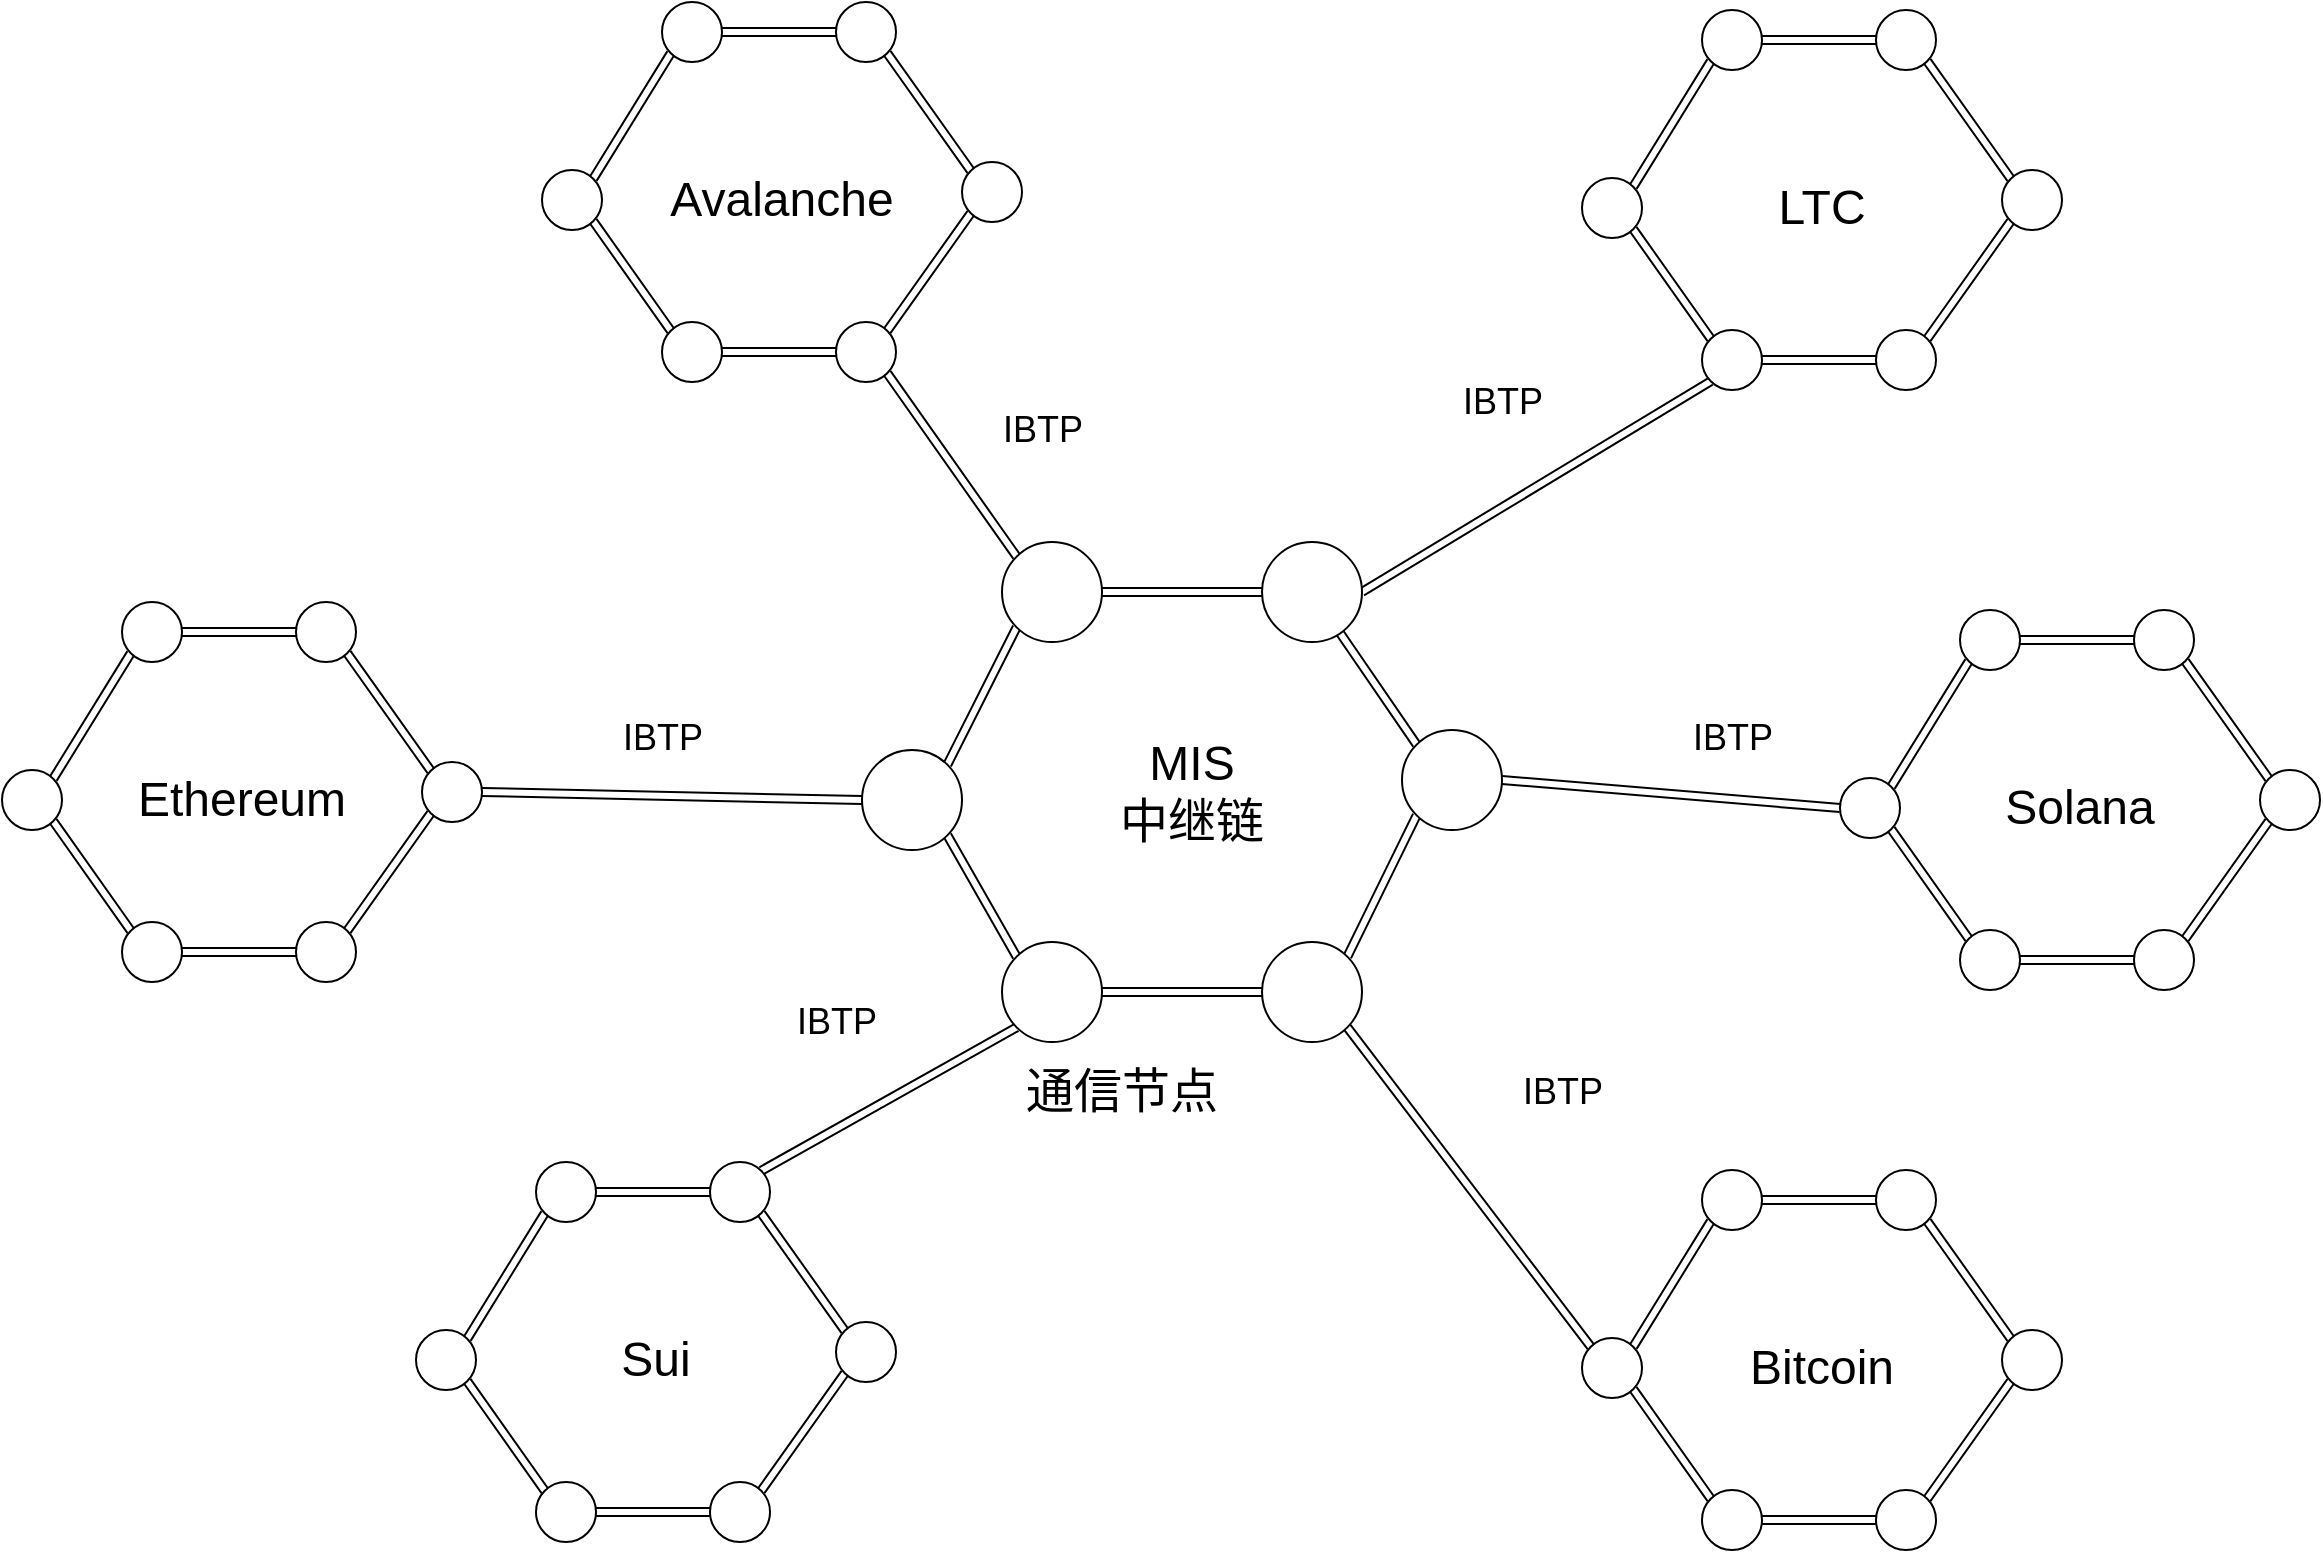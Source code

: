 <mxfile version="22.1.0" type="github">
  <diagram name="第 1 页" id="PfUskXSgiRj6ty9BnAmO">
    <mxGraphModel dx="1410" dy="1621" grid="1" gridSize="10" guides="1" tooltips="1" connect="1" arrows="1" fold="1" page="1" pageScale="1" pageWidth="1169" pageHeight="827" math="0" shadow="0">
      <root>
        <mxCell id="0" />
        <mxCell id="1" parent="0" />
        <mxCell id="0nEbXZMHxMKGt9qkUyei-41" style="rounded=0;orthogonalLoop=1;jettySize=auto;html=1;exitX=1;exitY=0.5;exitDx=0;exitDy=0;entryX=0;entryY=0.5;entryDx=0;entryDy=0;shape=link;" parent="1" source="0nEbXZMHxMKGt9qkUyei-35" target="0nEbXZMHxMKGt9qkUyei-36" edge="1">
          <mxGeometry relative="1" as="geometry" />
        </mxCell>
        <mxCell id="0nEbXZMHxMKGt9qkUyei-44" style="rounded=0;orthogonalLoop=1;jettySize=auto;html=1;exitX=0;exitY=1;exitDx=0;exitDy=0;entryX=1;entryY=0;entryDx=0;entryDy=0;shape=link;" parent="1" source="0nEbXZMHxMKGt9qkUyei-35" target="0nEbXZMHxMKGt9qkUyei-37" edge="1">
          <mxGeometry relative="1" as="geometry" />
        </mxCell>
        <mxCell id="0nEbXZMHxMKGt9qkUyei-35" value="" style="ellipse;whiteSpace=wrap;html=1;aspect=fixed;" parent="1" vertex="1">
          <mxGeometry x="70" y="330" width="30" height="30" as="geometry" />
        </mxCell>
        <mxCell id="0nEbXZMHxMKGt9qkUyei-36" value="" style="ellipse;whiteSpace=wrap;html=1;aspect=fixed;" parent="1" vertex="1">
          <mxGeometry x="157" y="330" width="30" height="30" as="geometry" />
        </mxCell>
        <mxCell id="0nEbXZMHxMKGt9qkUyei-45" style="rounded=0;orthogonalLoop=1;jettySize=auto;html=1;exitX=1;exitY=1;exitDx=0;exitDy=0;entryX=0;entryY=0;entryDx=0;entryDy=0;shape=link;" parent="1" source="0nEbXZMHxMKGt9qkUyei-37" target="0nEbXZMHxMKGt9qkUyei-39" edge="1">
          <mxGeometry relative="1" as="geometry" />
        </mxCell>
        <mxCell id="0nEbXZMHxMKGt9qkUyei-37" value="" style="ellipse;whiteSpace=wrap;html=1;aspect=fixed;" parent="1" vertex="1">
          <mxGeometry x="10" y="414" width="30" height="30" as="geometry" />
        </mxCell>
        <mxCell id="0nEbXZMHxMKGt9qkUyei-42" style="rounded=0;orthogonalLoop=1;jettySize=auto;html=1;exitX=0;exitY=0;exitDx=0;exitDy=0;entryX=1;entryY=1;entryDx=0;entryDy=0;shape=link;" parent="1" source="0nEbXZMHxMKGt9qkUyei-38" target="0nEbXZMHxMKGt9qkUyei-36" edge="1">
          <mxGeometry relative="1" as="geometry" />
        </mxCell>
        <mxCell id="0nEbXZMHxMKGt9qkUyei-43" style="rounded=0;orthogonalLoop=1;jettySize=auto;html=1;exitX=0;exitY=1;exitDx=0;exitDy=0;entryX=1;entryY=0;entryDx=0;entryDy=0;shape=link;" parent="1" source="0nEbXZMHxMKGt9qkUyei-38" target="0nEbXZMHxMKGt9qkUyei-40" edge="1">
          <mxGeometry relative="1" as="geometry" />
        </mxCell>
        <mxCell id="0nEbXZMHxMKGt9qkUyei-133" style="edgeStyle=none;shape=link;rounded=0;orthogonalLoop=1;jettySize=auto;html=1;exitX=1;exitY=0.5;exitDx=0;exitDy=0;entryX=0;entryY=0.5;entryDx=0;entryDy=0;" parent="1" source="0nEbXZMHxMKGt9qkUyei-38" target="0nEbXZMHxMKGt9qkUyei-56" edge="1">
          <mxGeometry relative="1" as="geometry" />
        </mxCell>
        <mxCell id="0nEbXZMHxMKGt9qkUyei-38" value="" style="ellipse;whiteSpace=wrap;html=1;aspect=fixed;" parent="1" vertex="1">
          <mxGeometry x="220" y="410" width="30" height="30" as="geometry" />
        </mxCell>
        <mxCell id="0nEbXZMHxMKGt9qkUyei-47" style="edgeStyle=orthogonalEdgeStyle;rounded=0;orthogonalLoop=1;jettySize=auto;html=1;exitX=1;exitY=0.5;exitDx=0;exitDy=0;entryX=0;entryY=0.5;entryDx=0;entryDy=0;shape=link;" parent="1" source="0nEbXZMHxMKGt9qkUyei-39" target="0nEbXZMHxMKGt9qkUyei-40" edge="1">
          <mxGeometry relative="1" as="geometry" />
        </mxCell>
        <mxCell id="0nEbXZMHxMKGt9qkUyei-39" value="" style="ellipse;whiteSpace=wrap;html=1;aspect=fixed;" parent="1" vertex="1">
          <mxGeometry x="70" y="490" width="30" height="30" as="geometry" />
        </mxCell>
        <mxCell id="0nEbXZMHxMKGt9qkUyei-40" value="" style="ellipse;whiteSpace=wrap;html=1;aspect=fixed;" parent="1" vertex="1">
          <mxGeometry x="157" y="490" width="30" height="30" as="geometry" />
        </mxCell>
        <mxCell id="0nEbXZMHxMKGt9qkUyei-48" value="&lt;font style=&quot;font-size: 24px;&quot;&gt;Ethereum&lt;/font&gt;" style="text;strokeColor=none;align=center;fillColor=none;html=1;verticalAlign=middle;whiteSpace=wrap;rounded=0;" parent="1" vertex="1">
          <mxGeometry x="100" y="414" width="60" height="30" as="geometry" />
        </mxCell>
        <mxCell id="0nEbXZMHxMKGt9qkUyei-51" style="rounded=0;orthogonalLoop=1;jettySize=auto;html=1;exitX=1;exitY=0.5;exitDx=0;exitDy=0;entryX=0;entryY=0.5;entryDx=0;entryDy=0;shape=link;" parent="1" source="0nEbXZMHxMKGt9qkUyei-53" target="0nEbXZMHxMKGt9qkUyei-64" edge="1">
          <mxGeometry relative="1" as="geometry">
            <mxPoint x="627" y="337" as="targetPoint" />
          </mxGeometry>
        </mxCell>
        <mxCell id="0nEbXZMHxMKGt9qkUyei-52" style="rounded=0;orthogonalLoop=1;jettySize=auto;html=1;exitX=0;exitY=1;exitDx=0;exitDy=0;entryX=1;entryY=0;entryDx=0;entryDy=0;shape=link;" parent="1" source="0nEbXZMHxMKGt9qkUyei-53" target="0nEbXZMHxMKGt9qkUyei-56" edge="1">
          <mxGeometry relative="1" as="geometry" />
        </mxCell>
        <mxCell id="0nEbXZMHxMKGt9qkUyei-137" style="edgeStyle=none;shape=link;rounded=0;orthogonalLoop=1;jettySize=auto;html=1;exitX=0;exitY=0;exitDx=0;exitDy=0;entryX=1;entryY=1;entryDx=0;entryDy=0;" parent="1" source="0nEbXZMHxMKGt9qkUyei-53" target="0nEbXZMHxMKGt9qkUyei-79" edge="1">
          <mxGeometry relative="1" as="geometry" />
        </mxCell>
        <mxCell id="0nEbXZMHxMKGt9qkUyei-53" value="" style="ellipse;whiteSpace=wrap;html=1;aspect=fixed;" parent="1" vertex="1">
          <mxGeometry x="510" y="300" width="50" height="50" as="geometry" />
        </mxCell>
        <mxCell id="0nEbXZMHxMKGt9qkUyei-55" style="rounded=0;orthogonalLoop=1;jettySize=auto;html=1;exitX=1;exitY=1;exitDx=0;exitDy=0;entryX=0;entryY=0;entryDx=0;entryDy=0;shape=link;" parent="1" source="0nEbXZMHxMKGt9qkUyei-56" target="0nEbXZMHxMKGt9qkUyei-61" edge="1">
          <mxGeometry relative="1" as="geometry" />
        </mxCell>
        <mxCell id="0nEbXZMHxMKGt9qkUyei-56" value="" style="ellipse;whiteSpace=wrap;html=1;aspect=fixed;" parent="1" vertex="1">
          <mxGeometry x="440" y="404" width="50" height="50" as="geometry" />
        </mxCell>
        <mxCell id="0nEbXZMHxMKGt9qkUyei-57" style="rounded=0;orthogonalLoop=1;jettySize=auto;html=1;exitX=0;exitY=0;exitDx=0;exitDy=0;shape=link;" parent="1" source="0nEbXZMHxMKGt9qkUyei-65" target="0nEbXZMHxMKGt9qkUyei-64" edge="1">
          <mxGeometry relative="1" as="geometry">
            <mxPoint x="696.737" y="420.737" as="sourcePoint" />
            <mxPoint x="673.092" y="356.092" as="targetPoint" />
          </mxGeometry>
        </mxCell>
        <mxCell id="0nEbXZMHxMKGt9qkUyei-58" style="rounded=0;orthogonalLoop=1;jettySize=auto;html=1;exitX=0;exitY=1;exitDx=0;exitDy=0;entryX=1;entryY=0;entryDx=0;entryDy=0;shape=link;" parent="1" source="0nEbXZMHxMKGt9qkUyei-65" target="0nEbXZMHxMKGt9qkUyei-66" edge="1">
          <mxGeometry relative="1" as="geometry">
            <mxPoint x="696.737" y="453.263" as="sourcePoint" />
            <mxPoint x="666.263" y="500.737" as="targetPoint" />
          </mxGeometry>
        </mxCell>
        <mxCell id="0nEbXZMHxMKGt9qkUyei-60" style="rounded=0;orthogonalLoop=1;jettySize=auto;html=1;exitX=1;exitY=0.5;exitDx=0;exitDy=0;entryX=0;entryY=0.5;entryDx=0;entryDy=0;shape=link;" parent="1" source="0nEbXZMHxMKGt9qkUyei-61" target="0nEbXZMHxMKGt9qkUyei-66" edge="1">
          <mxGeometry relative="1" as="geometry">
            <mxPoint x="627" y="517" as="targetPoint" />
          </mxGeometry>
        </mxCell>
        <mxCell id="0nEbXZMHxMKGt9qkUyei-141" style="edgeStyle=none;shape=link;rounded=0;orthogonalLoop=1;jettySize=auto;html=1;exitX=0;exitY=1;exitDx=0;exitDy=0;entryX=1;entryY=0;entryDx=0;entryDy=0;" parent="1" source="0nEbXZMHxMKGt9qkUyei-61" target="0nEbXZMHxMKGt9qkUyei-84" edge="1">
          <mxGeometry relative="1" as="geometry" />
        </mxCell>
        <mxCell id="0nEbXZMHxMKGt9qkUyei-61" value="" style="ellipse;whiteSpace=wrap;html=1;aspect=fixed;" parent="1" vertex="1">
          <mxGeometry x="510" y="500" width="50" height="50" as="geometry" />
        </mxCell>
        <mxCell id="0nEbXZMHxMKGt9qkUyei-63" value="&lt;font style=&quot;font-size: 24px;&quot;&gt;MIS&lt;br&gt;中继链&lt;br&gt;&lt;/font&gt;" style="text;strokeColor=none;align=center;fillColor=none;html=1;verticalAlign=middle;whiteSpace=wrap;rounded=0;" parent="1" vertex="1">
          <mxGeometry x="560" y="410" width="90" height="30" as="geometry" />
        </mxCell>
        <mxCell id="0nEbXZMHxMKGt9qkUyei-139" style="edgeStyle=none;shape=link;rounded=0;orthogonalLoop=1;jettySize=auto;html=1;exitX=1;exitY=0.5;exitDx=0;exitDy=0;entryX=0;entryY=1;entryDx=0;entryDy=0;" parent="1" source="0nEbXZMHxMKGt9qkUyei-64" target="0nEbXZMHxMKGt9qkUyei-104" edge="1">
          <mxGeometry relative="1" as="geometry" />
        </mxCell>
        <mxCell id="0nEbXZMHxMKGt9qkUyei-64" value="" style="ellipse;whiteSpace=wrap;html=1;aspect=fixed;" parent="1" vertex="1">
          <mxGeometry x="640" y="300" width="50" height="50" as="geometry" />
        </mxCell>
        <mxCell id="0nEbXZMHxMKGt9qkUyei-135" style="edgeStyle=none;shape=link;rounded=0;orthogonalLoop=1;jettySize=auto;html=1;exitX=1;exitY=0.5;exitDx=0;exitDy=0;entryX=0;entryY=0.5;entryDx=0;entryDy=0;" parent="1" source="0nEbXZMHxMKGt9qkUyei-65" target="0nEbXZMHxMKGt9qkUyei-112" edge="1">
          <mxGeometry relative="1" as="geometry" />
        </mxCell>
        <mxCell id="0nEbXZMHxMKGt9qkUyei-65" value="" style="ellipse;whiteSpace=wrap;html=1;aspect=fixed;" parent="1" vertex="1">
          <mxGeometry x="710" y="394" width="50" height="50" as="geometry" />
        </mxCell>
        <mxCell id="0nEbXZMHxMKGt9qkUyei-144" style="edgeStyle=none;shape=link;rounded=0;orthogonalLoop=1;jettySize=auto;html=1;exitX=1;exitY=1;exitDx=0;exitDy=0;entryX=0;entryY=0;entryDx=0;entryDy=0;" parent="1" source="0nEbXZMHxMKGt9qkUyei-66" target="0nEbXZMHxMKGt9qkUyei-125" edge="1">
          <mxGeometry relative="1" as="geometry" />
        </mxCell>
        <mxCell id="0nEbXZMHxMKGt9qkUyei-66" value="" style="ellipse;whiteSpace=wrap;html=1;aspect=fixed;" parent="1" vertex="1">
          <mxGeometry x="640" y="500" width="50" height="50" as="geometry" />
        </mxCell>
        <mxCell id="0nEbXZMHxMKGt9qkUyei-67" value="&lt;font style=&quot;font-size: 24px;&quot;&gt;通信节点&lt;/font&gt;" style="text;strokeColor=none;align=center;fillColor=none;html=1;verticalAlign=middle;whiteSpace=wrap;rounded=0;" parent="1" vertex="1">
          <mxGeometry x="500" y="560" width="140" height="30" as="geometry" />
        </mxCell>
        <mxCell id="0nEbXZMHxMKGt9qkUyei-68" style="rounded=0;orthogonalLoop=1;jettySize=auto;html=1;exitX=1;exitY=0.5;exitDx=0;exitDy=0;entryX=0;entryY=0.5;entryDx=0;entryDy=0;shape=link;" parent="1" source="0nEbXZMHxMKGt9qkUyei-70" target="0nEbXZMHxMKGt9qkUyei-71" edge="1">
          <mxGeometry relative="1" as="geometry" />
        </mxCell>
        <mxCell id="0nEbXZMHxMKGt9qkUyei-69" style="rounded=0;orthogonalLoop=1;jettySize=auto;html=1;exitX=0;exitY=1;exitDx=0;exitDy=0;entryX=1;entryY=0;entryDx=0;entryDy=0;shape=link;" parent="1" source="0nEbXZMHxMKGt9qkUyei-70" target="0nEbXZMHxMKGt9qkUyei-73" edge="1">
          <mxGeometry relative="1" as="geometry" />
        </mxCell>
        <mxCell id="0nEbXZMHxMKGt9qkUyei-70" value="" style="ellipse;whiteSpace=wrap;html=1;aspect=fixed;" parent="1" vertex="1">
          <mxGeometry x="340" y="30" width="30" height="30" as="geometry" />
        </mxCell>
        <mxCell id="0nEbXZMHxMKGt9qkUyei-71" value="" style="ellipse;whiteSpace=wrap;html=1;aspect=fixed;" parent="1" vertex="1">
          <mxGeometry x="427" y="30" width="30" height="30" as="geometry" />
        </mxCell>
        <mxCell id="0nEbXZMHxMKGt9qkUyei-72" style="rounded=0;orthogonalLoop=1;jettySize=auto;html=1;exitX=1;exitY=1;exitDx=0;exitDy=0;entryX=0;entryY=0;entryDx=0;entryDy=0;shape=link;" parent="1" source="0nEbXZMHxMKGt9qkUyei-73" target="0nEbXZMHxMKGt9qkUyei-78" edge="1">
          <mxGeometry relative="1" as="geometry" />
        </mxCell>
        <mxCell id="0nEbXZMHxMKGt9qkUyei-73" value="" style="ellipse;whiteSpace=wrap;html=1;aspect=fixed;" parent="1" vertex="1">
          <mxGeometry x="280" y="114" width="30" height="30" as="geometry" />
        </mxCell>
        <mxCell id="0nEbXZMHxMKGt9qkUyei-74" style="rounded=0;orthogonalLoop=1;jettySize=auto;html=1;exitX=0;exitY=0;exitDx=0;exitDy=0;entryX=1;entryY=1;entryDx=0;entryDy=0;shape=link;" parent="1" source="0nEbXZMHxMKGt9qkUyei-76" target="0nEbXZMHxMKGt9qkUyei-71" edge="1">
          <mxGeometry relative="1" as="geometry" />
        </mxCell>
        <mxCell id="0nEbXZMHxMKGt9qkUyei-75" style="rounded=0;orthogonalLoop=1;jettySize=auto;html=1;exitX=0;exitY=1;exitDx=0;exitDy=0;entryX=1;entryY=0;entryDx=0;entryDy=0;shape=link;" parent="1" source="0nEbXZMHxMKGt9qkUyei-76" target="0nEbXZMHxMKGt9qkUyei-79" edge="1">
          <mxGeometry relative="1" as="geometry" />
        </mxCell>
        <mxCell id="0nEbXZMHxMKGt9qkUyei-76" value="" style="ellipse;whiteSpace=wrap;html=1;aspect=fixed;" parent="1" vertex="1">
          <mxGeometry x="490" y="110" width="30" height="30" as="geometry" />
        </mxCell>
        <mxCell id="0nEbXZMHxMKGt9qkUyei-77" style="edgeStyle=orthogonalEdgeStyle;rounded=0;orthogonalLoop=1;jettySize=auto;html=1;exitX=1;exitY=0.5;exitDx=0;exitDy=0;entryX=0;entryY=0.5;entryDx=0;entryDy=0;shape=link;" parent="1" source="0nEbXZMHxMKGt9qkUyei-78" target="0nEbXZMHxMKGt9qkUyei-79" edge="1">
          <mxGeometry relative="1" as="geometry" />
        </mxCell>
        <mxCell id="0nEbXZMHxMKGt9qkUyei-78" value="" style="ellipse;whiteSpace=wrap;html=1;aspect=fixed;" parent="1" vertex="1">
          <mxGeometry x="340" y="190" width="30" height="30" as="geometry" />
        </mxCell>
        <mxCell id="0nEbXZMHxMKGt9qkUyei-79" value="" style="ellipse;whiteSpace=wrap;html=1;aspect=fixed;" parent="1" vertex="1">
          <mxGeometry x="427" y="190" width="30" height="30" as="geometry" />
        </mxCell>
        <mxCell id="0nEbXZMHxMKGt9qkUyei-80" value="&lt;span style=&quot;font-size: 24px;&quot;&gt;Avalanche&lt;/span&gt;" style="text;strokeColor=none;align=center;fillColor=none;html=1;verticalAlign=middle;whiteSpace=wrap;rounded=0;" parent="1" vertex="1">
          <mxGeometry x="370" y="114" width="60" height="30" as="geometry" />
        </mxCell>
        <mxCell id="0nEbXZMHxMKGt9qkUyei-81" style="rounded=0;orthogonalLoop=1;jettySize=auto;html=1;exitX=1;exitY=0.5;exitDx=0;exitDy=0;entryX=0;entryY=0.5;entryDx=0;entryDy=0;shape=link;" parent="1" source="0nEbXZMHxMKGt9qkUyei-83" target="0nEbXZMHxMKGt9qkUyei-84" edge="1">
          <mxGeometry relative="1" as="geometry" />
        </mxCell>
        <mxCell id="0nEbXZMHxMKGt9qkUyei-82" style="rounded=0;orthogonalLoop=1;jettySize=auto;html=1;exitX=0;exitY=1;exitDx=0;exitDy=0;entryX=1;entryY=0;entryDx=0;entryDy=0;shape=link;" parent="1" source="0nEbXZMHxMKGt9qkUyei-83" target="0nEbXZMHxMKGt9qkUyei-86" edge="1">
          <mxGeometry relative="1" as="geometry" />
        </mxCell>
        <mxCell id="0nEbXZMHxMKGt9qkUyei-83" value="" style="ellipse;whiteSpace=wrap;html=1;aspect=fixed;" parent="1" vertex="1">
          <mxGeometry x="277" y="610" width="30" height="30" as="geometry" />
        </mxCell>
        <mxCell id="0nEbXZMHxMKGt9qkUyei-84" value="" style="ellipse;whiteSpace=wrap;html=1;aspect=fixed;" parent="1" vertex="1">
          <mxGeometry x="364" y="610" width="30" height="30" as="geometry" />
        </mxCell>
        <mxCell id="0nEbXZMHxMKGt9qkUyei-85" style="rounded=0;orthogonalLoop=1;jettySize=auto;html=1;exitX=1;exitY=1;exitDx=0;exitDy=0;entryX=0;entryY=0;entryDx=0;entryDy=0;shape=link;" parent="1" source="0nEbXZMHxMKGt9qkUyei-86" target="0nEbXZMHxMKGt9qkUyei-91" edge="1">
          <mxGeometry relative="1" as="geometry" />
        </mxCell>
        <mxCell id="0nEbXZMHxMKGt9qkUyei-86" value="" style="ellipse;whiteSpace=wrap;html=1;aspect=fixed;" parent="1" vertex="1">
          <mxGeometry x="217" y="694" width="30" height="30" as="geometry" />
        </mxCell>
        <mxCell id="0nEbXZMHxMKGt9qkUyei-87" style="rounded=0;orthogonalLoop=1;jettySize=auto;html=1;exitX=0;exitY=0;exitDx=0;exitDy=0;entryX=1;entryY=1;entryDx=0;entryDy=0;shape=link;" parent="1" source="0nEbXZMHxMKGt9qkUyei-89" target="0nEbXZMHxMKGt9qkUyei-84" edge="1">
          <mxGeometry relative="1" as="geometry" />
        </mxCell>
        <mxCell id="0nEbXZMHxMKGt9qkUyei-88" style="rounded=0;orthogonalLoop=1;jettySize=auto;html=1;exitX=0;exitY=1;exitDx=0;exitDy=0;entryX=1;entryY=0;entryDx=0;entryDy=0;shape=link;" parent="1" source="0nEbXZMHxMKGt9qkUyei-89" target="0nEbXZMHxMKGt9qkUyei-92" edge="1">
          <mxGeometry relative="1" as="geometry" />
        </mxCell>
        <mxCell id="0nEbXZMHxMKGt9qkUyei-89" value="" style="ellipse;whiteSpace=wrap;html=1;aspect=fixed;" parent="1" vertex="1">
          <mxGeometry x="427" y="690" width="30" height="30" as="geometry" />
        </mxCell>
        <mxCell id="0nEbXZMHxMKGt9qkUyei-90" style="edgeStyle=orthogonalEdgeStyle;rounded=0;orthogonalLoop=1;jettySize=auto;html=1;exitX=1;exitY=0.5;exitDx=0;exitDy=0;entryX=0;entryY=0.5;entryDx=0;entryDy=0;shape=link;" parent="1" source="0nEbXZMHxMKGt9qkUyei-91" target="0nEbXZMHxMKGt9qkUyei-92" edge="1">
          <mxGeometry relative="1" as="geometry" />
        </mxCell>
        <mxCell id="0nEbXZMHxMKGt9qkUyei-91" value="" style="ellipse;whiteSpace=wrap;html=1;aspect=fixed;" parent="1" vertex="1">
          <mxGeometry x="277" y="770" width="30" height="30" as="geometry" />
        </mxCell>
        <mxCell id="0nEbXZMHxMKGt9qkUyei-92" value="" style="ellipse;whiteSpace=wrap;html=1;aspect=fixed;" parent="1" vertex="1">
          <mxGeometry x="364" y="770" width="30" height="30" as="geometry" />
        </mxCell>
        <mxCell id="0nEbXZMHxMKGt9qkUyei-93" value="&lt;font style=&quot;font-size: 24px;&quot;&gt;Sui&lt;/font&gt;" style="text;strokeColor=none;align=center;fillColor=none;html=1;verticalAlign=middle;whiteSpace=wrap;rounded=0;" parent="1" vertex="1">
          <mxGeometry x="307" y="694" width="60" height="30" as="geometry" />
        </mxCell>
        <mxCell id="0nEbXZMHxMKGt9qkUyei-94" style="rounded=0;orthogonalLoop=1;jettySize=auto;html=1;exitX=1;exitY=0.5;exitDx=0;exitDy=0;entryX=0;entryY=0.5;entryDx=0;entryDy=0;shape=link;" parent="1" source="0nEbXZMHxMKGt9qkUyei-96" target="0nEbXZMHxMKGt9qkUyei-97" edge="1">
          <mxGeometry relative="1" as="geometry" />
        </mxCell>
        <mxCell id="0nEbXZMHxMKGt9qkUyei-95" style="rounded=0;orthogonalLoop=1;jettySize=auto;html=1;exitX=0;exitY=1;exitDx=0;exitDy=0;entryX=1;entryY=0;entryDx=0;entryDy=0;shape=link;" parent="1" source="0nEbXZMHxMKGt9qkUyei-96" target="0nEbXZMHxMKGt9qkUyei-99" edge="1">
          <mxGeometry relative="1" as="geometry" />
        </mxCell>
        <mxCell id="0nEbXZMHxMKGt9qkUyei-96" value="" style="ellipse;whiteSpace=wrap;html=1;aspect=fixed;" parent="1" vertex="1">
          <mxGeometry x="860" y="34" width="30" height="30" as="geometry" />
        </mxCell>
        <mxCell id="0nEbXZMHxMKGt9qkUyei-97" value="" style="ellipse;whiteSpace=wrap;html=1;aspect=fixed;" parent="1" vertex="1">
          <mxGeometry x="947" y="34" width="30" height="30" as="geometry" />
        </mxCell>
        <mxCell id="0nEbXZMHxMKGt9qkUyei-98" style="rounded=0;orthogonalLoop=1;jettySize=auto;html=1;exitX=1;exitY=1;exitDx=0;exitDy=0;entryX=0;entryY=0;entryDx=0;entryDy=0;shape=link;" parent="1" source="0nEbXZMHxMKGt9qkUyei-99" target="0nEbXZMHxMKGt9qkUyei-104" edge="1">
          <mxGeometry relative="1" as="geometry" />
        </mxCell>
        <mxCell id="0nEbXZMHxMKGt9qkUyei-99" value="" style="ellipse;whiteSpace=wrap;html=1;aspect=fixed;" parent="1" vertex="1">
          <mxGeometry x="800" y="118" width="30" height="30" as="geometry" />
        </mxCell>
        <mxCell id="0nEbXZMHxMKGt9qkUyei-100" style="rounded=0;orthogonalLoop=1;jettySize=auto;html=1;exitX=0;exitY=0;exitDx=0;exitDy=0;entryX=1;entryY=1;entryDx=0;entryDy=0;shape=link;" parent="1" source="0nEbXZMHxMKGt9qkUyei-102" target="0nEbXZMHxMKGt9qkUyei-97" edge="1">
          <mxGeometry relative="1" as="geometry" />
        </mxCell>
        <mxCell id="0nEbXZMHxMKGt9qkUyei-101" style="rounded=0;orthogonalLoop=1;jettySize=auto;html=1;exitX=0;exitY=1;exitDx=0;exitDy=0;entryX=1;entryY=0;entryDx=0;entryDy=0;shape=link;" parent="1" source="0nEbXZMHxMKGt9qkUyei-102" target="0nEbXZMHxMKGt9qkUyei-105" edge="1">
          <mxGeometry relative="1" as="geometry" />
        </mxCell>
        <mxCell id="0nEbXZMHxMKGt9qkUyei-102" value="" style="ellipse;whiteSpace=wrap;html=1;aspect=fixed;" parent="1" vertex="1">
          <mxGeometry x="1010" y="114" width="30" height="30" as="geometry" />
        </mxCell>
        <mxCell id="0nEbXZMHxMKGt9qkUyei-103" style="edgeStyle=orthogonalEdgeStyle;rounded=0;orthogonalLoop=1;jettySize=auto;html=1;exitX=1;exitY=0.5;exitDx=0;exitDy=0;entryX=0;entryY=0.5;entryDx=0;entryDy=0;shape=link;" parent="1" source="0nEbXZMHxMKGt9qkUyei-104" target="0nEbXZMHxMKGt9qkUyei-105" edge="1">
          <mxGeometry relative="1" as="geometry" />
        </mxCell>
        <mxCell id="0nEbXZMHxMKGt9qkUyei-104" value="" style="ellipse;whiteSpace=wrap;html=1;aspect=fixed;" parent="1" vertex="1">
          <mxGeometry x="860" y="194" width="30" height="30" as="geometry" />
        </mxCell>
        <mxCell id="0nEbXZMHxMKGt9qkUyei-105" value="" style="ellipse;whiteSpace=wrap;html=1;aspect=fixed;" parent="1" vertex="1">
          <mxGeometry x="947" y="194" width="30" height="30" as="geometry" />
        </mxCell>
        <mxCell id="0nEbXZMHxMKGt9qkUyei-106" value="&lt;font style=&quot;font-size: 24px;&quot;&gt;LTC&lt;/font&gt;" style="text;strokeColor=none;align=center;fillColor=none;html=1;verticalAlign=middle;whiteSpace=wrap;rounded=0;" parent="1" vertex="1">
          <mxGeometry x="890" y="118" width="60" height="30" as="geometry" />
        </mxCell>
        <mxCell id="0nEbXZMHxMKGt9qkUyei-107" style="rounded=0;orthogonalLoop=1;jettySize=auto;html=1;exitX=1;exitY=0.5;exitDx=0;exitDy=0;entryX=0;entryY=0.5;entryDx=0;entryDy=0;shape=link;" parent="1" source="0nEbXZMHxMKGt9qkUyei-109" target="0nEbXZMHxMKGt9qkUyei-110" edge="1">
          <mxGeometry relative="1" as="geometry" />
        </mxCell>
        <mxCell id="0nEbXZMHxMKGt9qkUyei-108" style="rounded=0;orthogonalLoop=1;jettySize=auto;html=1;exitX=0;exitY=1;exitDx=0;exitDy=0;entryX=1;entryY=0;entryDx=0;entryDy=0;shape=link;" parent="1" source="0nEbXZMHxMKGt9qkUyei-109" target="0nEbXZMHxMKGt9qkUyei-112" edge="1">
          <mxGeometry relative="1" as="geometry" />
        </mxCell>
        <mxCell id="0nEbXZMHxMKGt9qkUyei-109" value="" style="ellipse;whiteSpace=wrap;html=1;aspect=fixed;" parent="1" vertex="1">
          <mxGeometry x="989" y="334" width="30" height="30" as="geometry" />
        </mxCell>
        <mxCell id="0nEbXZMHxMKGt9qkUyei-110" value="" style="ellipse;whiteSpace=wrap;html=1;aspect=fixed;" parent="1" vertex="1">
          <mxGeometry x="1076" y="334" width="30" height="30" as="geometry" />
        </mxCell>
        <mxCell id="0nEbXZMHxMKGt9qkUyei-111" style="rounded=0;orthogonalLoop=1;jettySize=auto;html=1;exitX=1;exitY=1;exitDx=0;exitDy=0;entryX=0;entryY=0;entryDx=0;entryDy=0;shape=link;" parent="1" source="0nEbXZMHxMKGt9qkUyei-112" target="0nEbXZMHxMKGt9qkUyei-117" edge="1">
          <mxGeometry relative="1" as="geometry" />
        </mxCell>
        <mxCell id="0nEbXZMHxMKGt9qkUyei-112" value="" style="ellipse;whiteSpace=wrap;html=1;aspect=fixed;" parent="1" vertex="1">
          <mxGeometry x="929" y="418" width="30" height="30" as="geometry" />
        </mxCell>
        <mxCell id="0nEbXZMHxMKGt9qkUyei-113" style="rounded=0;orthogonalLoop=1;jettySize=auto;html=1;exitX=0;exitY=0;exitDx=0;exitDy=0;entryX=1;entryY=1;entryDx=0;entryDy=0;shape=link;" parent="1" source="0nEbXZMHxMKGt9qkUyei-115" target="0nEbXZMHxMKGt9qkUyei-110" edge="1">
          <mxGeometry relative="1" as="geometry" />
        </mxCell>
        <mxCell id="0nEbXZMHxMKGt9qkUyei-114" style="rounded=0;orthogonalLoop=1;jettySize=auto;html=1;exitX=0;exitY=1;exitDx=0;exitDy=0;entryX=1;entryY=0;entryDx=0;entryDy=0;shape=link;" parent="1" source="0nEbXZMHxMKGt9qkUyei-115" target="0nEbXZMHxMKGt9qkUyei-118" edge="1">
          <mxGeometry relative="1" as="geometry" />
        </mxCell>
        <mxCell id="0nEbXZMHxMKGt9qkUyei-115" value="" style="ellipse;whiteSpace=wrap;html=1;aspect=fixed;" parent="1" vertex="1">
          <mxGeometry x="1139" y="414" width="30" height="30" as="geometry" />
        </mxCell>
        <mxCell id="0nEbXZMHxMKGt9qkUyei-116" style="edgeStyle=orthogonalEdgeStyle;rounded=0;orthogonalLoop=1;jettySize=auto;html=1;exitX=1;exitY=0.5;exitDx=0;exitDy=0;entryX=0;entryY=0.5;entryDx=0;entryDy=0;shape=link;" parent="1" source="0nEbXZMHxMKGt9qkUyei-117" target="0nEbXZMHxMKGt9qkUyei-118" edge="1">
          <mxGeometry relative="1" as="geometry" />
        </mxCell>
        <mxCell id="0nEbXZMHxMKGt9qkUyei-117" value="" style="ellipse;whiteSpace=wrap;html=1;aspect=fixed;" parent="1" vertex="1">
          <mxGeometry x="989" y="494" width="30" height="30" as="geometry" />
        </mxCell>
        <mxCell id="0nEbXZMHxMKGt9qkUyei-118" value="" style="ellipse;whiteSpace=wrap;html=1;aspect=fixed;" parent="1" vertex="1">
          <mxGeometry x="1076" y="494" width="30" height="30" as="geometry" />
        </mxCell>
        <mxCell id="0nEbXZMHxMKGt9qkUyei-119" value="&lt;font style=&quot;font-size: 24px;&quot;&gt;Solana&lt;/font&gt;" style="text;strokeColor=none;align=center;fillColor=none;html=1;verticalAlign=middle;whiteSpace=wrap;rounded=0;" parent="1" vertex="1">
          <mxGeometry x="1019" y="418" width="60" height="30" as="geometry" />
        </mxCell>
        <mxCell id="0nEbXZMHxMKGt9qkUyei-120" style="rounded=0;orthogonalLoop=1;jettySize=auto;html=1;exitX=1;exitY=0.5;exitDx=0;exitDy=0;entryX=0;entryY=0.5;entryDx=0;entryDy=0;shape=link;" parent="1" source="0nEbXZMHxMKGt9qkUyei-122" target="0nEbXZMHxMKGt9qkUyei-123" edge="1">
          <mxGeometry relative="1" as="geometry" />
        </mxCell>
        <mxCell id="0nEbXZMHxMKGt9qkUyei-121" style="rounded=0;orthogonalLoop=1;jettySize=auto;html=1;exitX=0;exitY=1;exitDx=0;exitDy=0;entryX=1;entryY=0;entryDx=0;entryDy=0;shape=link;" parent="1" source="0nEbXZMHxMKGt9qkUyei-122" target="0nEbXZMHxMKGt9qkUyei-125" edge="1">
          <mxGeometry relative="1" as="geometry" />
        </mxCell>
        <mxCell id="0nEbXZMHxMKGt9qkUyei-122" value="" style="ellipse;whiteSpace=wrap;html=1;aspect=fixed;" parent="1" vertex="1">
          <mxGeometry x="860" y="614" width="30" height="30" as="geometry" />
        </mxCell>
        <mxCell id="0nEbXZMHxMKGt9qkUyei-123" value="" style="ellipse;whiteSpace=wrap;html=1;aspect=fixed;" parent="1" vertex="1">
          <mxGeometry x="947" y="614" width="30" height="30" as="geometry" />
        </mxCell>
        <mxCell id="0nEbXZMHxMKGt9qkUyei-124" style="rounded=0;orthogonalLoop=1;jettySize=auto;html=1;exitX=1;exitY=1;exitDx=0;exitDy=0;entryX=0;entryY=0;entryDx=0;entryDy=0;shape=link;" parent="1" source="0nEbXZMHxMKGt9qkUyei-125" target="0nEbXZMHxMKGt9qkUyei-130" edge="1">
          <mxGeometry relative="1" as="geometry" />
        </mxCell>
        <mxCell id="0nEbXZMHxMKGt9qkUyei-125" value="" style="ellipse;whiteSpace=wrap;html=1;aspect=fixed;" parent="1" vertex="1">
          <mxGeometry x="800" y="698" width="30" height="30" as="geometry" />
        </mxCell>
        <mxCell id="0nEbXZMHxMKGt9qkUyei-126" style="rounded=0;orthogonalLoop=1;jettySize=auto;html=1;exitX=0;exitY=0;exitDx=0;exitDy=0;entryX=1;entryY=1;entryDx=0;entryDy=0;shape=link;" parent="1" source="0nEbXZMHxMKGt9qkUyei-128" target="0nEbXZMHxMKGt9qkUyei-123" edge="1">
          <mxGeometry relative="1" as="geometry" />
        </mxCell>
        <mxCell id="0nEbXZMHxMKGt9qkUyei-127" style="rounded=0;orthogonalLoop=1;jettySize=auto;html=1;exitX=0;exitY=1;exitDx=0;exitDy=0;entryX=1;entryY=0;entryDx=0;entryDy=0;shape=link;" parent="1" source="0nEbXZMHxMKGt9qkUyei-128" target="0nEbXZMHxMKGt9qkUyei-131" edge="1">
          <mxGeometry relative="1" as="geometry" />
        </mxCell>
        <mxCell id="0nEbXZMHxMKGt9qkUyei-128" value="" style="ellipse;whiteSpace=wrap;html=1;aspect=fixed;" parent="1" vertex="1">
          <mxGeometry x="1010" y="694" width="30" height="30" as="geometry" />
        </mxCell>
        <mxCell id="0nEbXZMHxMKGt9qkUyei-129" style="edgeStyle=orthogonalEdgeStyle;rounded=0;orthogonalLoop=1;jettySize=auto;html=1;exitX=1;exitY=0.5;exitDx=0;exitDy=0;entryX=0;entryY=0.5;entryDx=0;entryDy=0;shape=link;" parent="1" source="0nEbXZMHxMKGt9qkUyei-130" target="0nEbXZMHxMKGt9qkUyei-131" edge="1">
          <mxGeometry relative="1" as="geometry" />
        </mxCell>
        <mxCell id="0nEbXZMHxMKGt9qkUyei-130" value="" style="ellipse;whiteSpace=wrap;html=1;aspect=fixed;" parent="1" vertex="1">
          <mxGeometry x="860" y="774" width="30" height="30" as="geometry" />
        </mxCell>
        <mxCell id="0nEbXZMHxMKGt9qkUyei-131" value="" style="ellipse;whiteSpace=wrap;html=1;aspect=fixed;" parent="1" vertex="1">
          <mxGeometry x="947" y="774" width="30" height="30" as="geometry" />
        </mxCell>
        <mxCell id="0nEbXZMHxMKGt9qkUyei-132" value="&lt;font style=&quot;font-size: 24px;&quot;&gt;Bitcoin&lt;/font&gt;" style="text;strokeColor=none;align=center;fillColor=none;html=1;verticalAlign=middle;whiteSpace=wrap;rounded=0;" parent="1" vertex="1">
          <mxGeometry x="890" y="698" width="60" height="30" as="geometry" />
        </mxCell>
        <mxCell id="0nEbXZMHxMKGt9qkUyei-134" value="&lt;font style=&quot;font-size: 18px;&quot;&gt;IBTP&lt;/font&gt;" style="text;html=1;align=center;verticalAlign=middle;resizable=0;points=[];autosize=1;strokeColor=none;fillColor=none;" parent="1" vertex="1">
          <mxGeometry x="310" y="378" width="60" height="40" as="geometry" />
        </mxCell>
        <mxCell id="0nEbXZMHxMKGt9qkUyei-136" value="&lt;font style=&quot;font-size: 18px;&quot;&gt;IBTP&lt;/font&gt;" style="text;html=1;align=center;verticalAlign=middle;resizable=0;points=[];autosize=1;strokeColor=none;fillColor=none;" parent="1" vertex="1">
          <mxGeometry x="845" y="378" width="60" height="40" as="geometry" />
        </mxCell>
        <mxCell id="0nEbXZMHxMKGt9qkUyei-138" value="&lt;font style=&quot;font-size: 18px;&quot;&gt;IBTP&lt;/font&gt;" style="text;html=1;align=center;verticalAlign=middle;resizable=0;points=[];autosize=1;strokeColor=none;fillColor=none;" parent="1" vertex="1">
          <mxGeometry x="500" y="224" width="60" height="40" as="geometry" />
        </mxCell>
        <mxCell id="0nEbXZMHxMKGt9qkUyei-140" value="&lt;font style=&quot;font-size: 18px;&quot;&gt;IBTP&lt;/font&gt;" style="text;html=1;align=center;verticalAlign=middle;resizable=0;points=[];autosize=1;strokeColor=none;fillColor=none;" parent="1" vertex="1">
          <mxGeometry x="730" y="210" width="60" height="40" as="geometry" />
        </mxCell>
        <mxCell id="0nEbXZMHxMKGt9qkUyei-142" value="&lt;font style=&quot;font-size: 18px;&quot;&gt;IBTP&lt;/font&gt;" style="text;html=1;align=center;verticalAlign=middle;resizable=0;points=[];autosize=1;strokeColor=none;fillColor=none;" parent="1" vertex="1">
          <mxGeometry x="397" y="520" width="60" height="40" as="geometry" />
        </mxCell>
        <mxCell id="0nEbXZMHxMKGt9qkUyei-143" value="&lt;font style=&quot;font-size: 18px;&quot;&gt;IBTP&lt;/font&gt;" style="text;html=1;align=center;verticalAlign=middle;resizable=0;points=[];autosize=1;strokeColor=none;fillColor=none;" parent="1" vertex="1">
          <mxGeometry x="760" y="555" width="60" height="40" as="geometry" />
        </mxCell>
      </root>
    </mxGraphModel>
  </diagram>
</mxfile>
